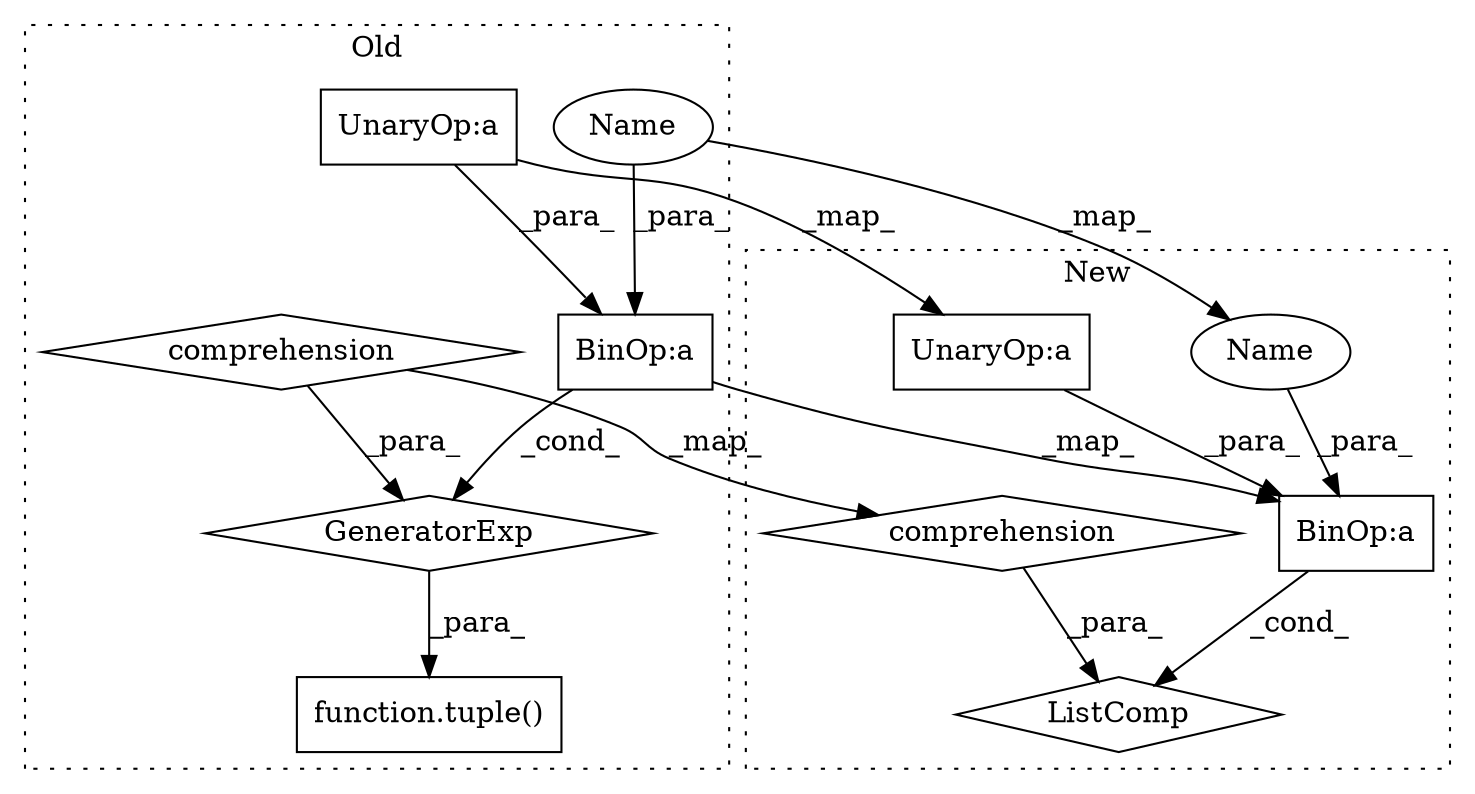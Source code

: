 digraph G {
subgraph cluster0 {
1 [label="GeneratorExp" a="55" s="1412" l="1" shape="diamond"];
3 [label="comprehension" a="45" s="1421" l="3" shape="diamond"];
5 [label="function.tuple()" a="75" s="1632,1639" l="6,72" shape="box"];
7 [label="BinOp:a" a="82" s="1415" l="3" shape="box"];
9 [label="UnaryOp:a" a="61" s="1412" l="3" shape="box"];
10 [label="Name" a="87" s="1418" l="2" shape="ellipse"];
label = "Old";
style="dotted";
}
subgraph cluster1 {
2 [label="ListComp" a="106" s="1517" l="44" shape="diamond"];
4 [label="comprehension" a="45" s="1527" l="3" shape="diamond"];
6 [label="BinOp:a" a="82" s="1521" l="3" shape="box"];
8 [label="UnaryOp:a" a="61" s="1518" l="3" shape="box"];
11 [label="Name" a="87" s="1524" l="2" shape="ellipse"];
label = "New";
style="dotted";
}
1 -> 5 [label="_para_"];
3 -> 4 [label="_map_"];
3 -> 1 [label="_para_"];
4 -> 2 [label="_para_"];
6 -> 2 [label="_cond_"];
7 -> 1 [label="_cond_"];
7 -> 6 [label="_map_"];
8 -> 6 [label="_para_"];
9 -> 7 [label="_para_"];
9 -> 8 [label="_map_"];
10 -> 7 [label="_para_"];
10 -> 11 [label="_map_"];
11 -> 6 [label="_para_"];
}
